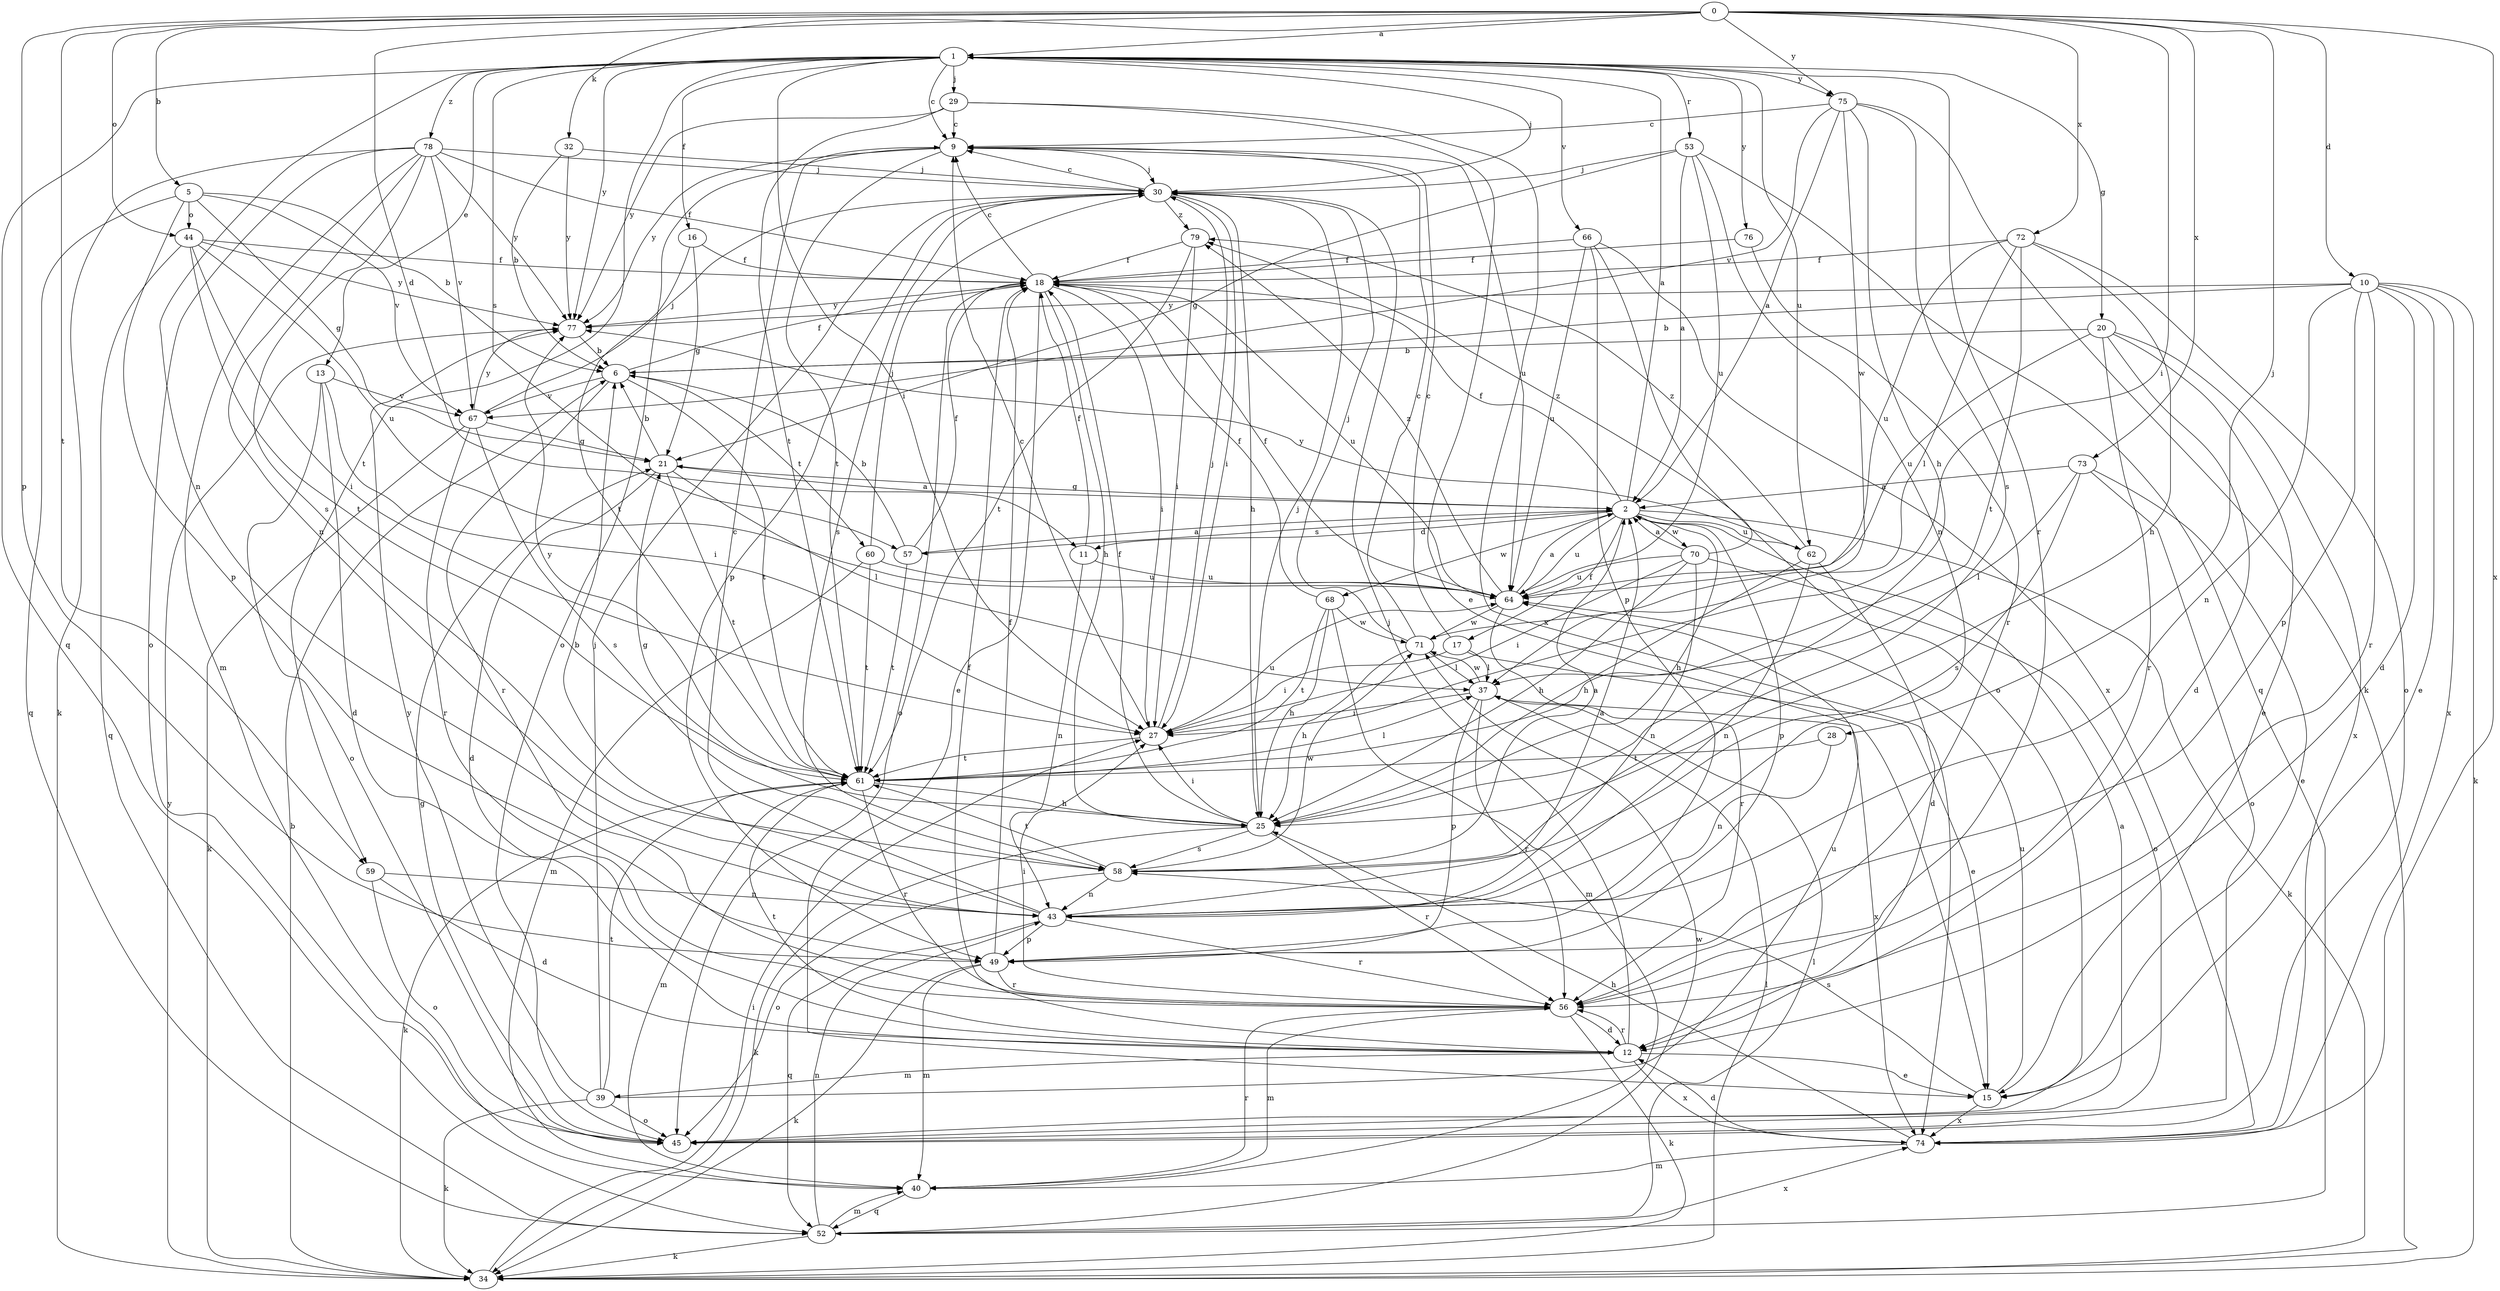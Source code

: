 strict digraph  {
0;
1;
2;
5;
6;
9;
10;
11;
12;
13;
15;
16;
17;
18;
20;
21;
25;
27;
28;
29;
30;
32;
34;
37;
39;
40;
43;
44;
45;
49;
52;
53;
56;
57;
58;
59;
60;
61;
62;
64;
66;
67;
68;
70;
71;
72;
73;
74;
75;
76;
77;
78;
79;
0 -> 1  [label=a];
0 -> 5  [label=b];
0 -> 10  [label=d];
0 -> 11  [label=d];
0 -> 27  [label=i];
0 -> 28  [label=j];
0 -> 32  [label=k];
0 -> 44  [label=o];
0 -> 49  [label=p];
0 -> 59  [label=t];
0 -> 72  [label=x];
0 -> 73  [label=x];
0 -> 74  [label=x];
0 -> 75  [label=y];
1 -> 9  [label=c];
1 -> 13  [label=e];
1 -> 16  [label=f];
1 -> 20  [label=g];
1 -> 27  [label=i];
1 -> 29  [label=j];
1 -> 30  [label=j];
1 -> 43  [label=n];
1 -> 52  [label=q];
1 -> 53  [label=r];
1 -> 56  [label=r];
1 -> 57  [label=s];
1 -> 59  [label=t];
1 -> 62  [label=u];
1 -> 66  [label=v];
1 -> 75  [label=y];
1 -> 76  [label=y];
1 -> 77  [label=y];
1 -> 78  [label=z];
2 -> 1  [label=a];
2 -> 11  [label=d];
2 -> 17  [label=f];
2 -> 18  [label=f];
2 -> 21  [label=g];
2 -> 25  [label=h];
2 -> 34  [label=k];
2 -> 49  [label=p];
2 -> 57  [label=s];
2 -> 62  [label=u];
2 -> 64  [label=u];
2 -> 68  [label=w];
2 -> 70  [label=w];
5 -> 6  [label=b];
5 -> 21  [label=g];
5 -> 44  [label=o];
5 -> 49  [label=p];
5 -> 52  [label=q];
5 -> 67  [label=v];
6 -> 18  [label=f];
6 -> 56  [label=r];
6 -> 60  [label=t];
6 -> 61  [label=t];
6 -> 67  [label=v];
9 -> 30  [label=j];
9 -> 45  [label=o];
9 -> 61  [label=t];
9 -> 64  [label=u];
9 -> 77  [label=y];
10 -> 6  [label=b];
10 -> 12  [label=d];
10 -> 15  [label=e];
10 -> 34  [label=k];
10 -> 43  [label=n];
10 -> 49  [label=p];
10 -> 56  [label=r];
10 -> 74  [label=x];
10 -> 77  [label=y];
11 -> 18  [label=f];
11 -> 43  [label=n];
11 -> 64  [label=u];
12 -> 15  [label=e];
12 -> 18  [label=f];
12 -> 30  [label=j];
12 -> 39  [label=m];
12 -> 56  [label=r];
12 -> 61  [label=t];
12 -> 74  [label=x];
13 -> 12  [label=d];
13 -> 27  [label=i];
13 -> 45  [label=o];
13 -> 67  [label=v];
15 -> 58  [label=s];
15 -> 64  [label=u];
15 -> 74  [label=x];
16 -> 18  [label=f];
16 -> 21  [label=g];
16 -> 61  [label=t];
17 -> 9  [label=c];
17 -> 15  [label=e];
17 -> 27  [label=i];
17 -> 37  [label=l];
18 -> 9  [label=c];
18 -> 15  [label=e];
18 -> 25  [label=h];
18 -> 27  [label=i];
18 -> 45  [label=o];
18 -> 64  [label=u];
18 -> 77  [label=y];
20 -> 6  [label=b];
20 -> 12  [label=d];
20 -> 15  [label=e];
20 -> 56  [label=r];
20 -> 64  [label=u];
20 -> 74  [label=x];
21 -> 2  [label=a];
21 -> 6  [label=b];
21 -> 12  [label=d];
21 -> 37  [label=l];
21 -> 61  [label=t];
25 -> 18  [label=f];
25 -> 21  [label=g];
25 -> 27  [label=i];
25 -> 30  [label=j];
25 -> 34  [label=k];
25 -> 56  [label=r];
25 -> 58  [label=s];
27 -> 9  [label=c];
27 -> 30  [label=j];
27 -> 61  [label=t];
27 -> 64  [label=u];
28 -> 43  [label=n];
28 -> 61  [label=t];
29 -> 9  [label=c];
29 -> 15  [label=e];
29 -> 61  [label=t];
29 -> 74  [label=x];
29 -> 77  [label=y];
30 -> 9  [label=c];
30 -> 25  [label=h];
30 -> 27  [label=i];
30 -> 49  [label=p];
30 -> 58  [label=s];
30 -> 79  [label=z];
32 -> 6  [label=b];
32 -> 30  [label=j];
32 -> 77  [label=y];
34 -> 6  [label=b];
34 -> 27  [label=i];
34 -> 37  [label=l];
34 -> 77  [label=y];
37 -> 27  [label=i];
37 -> 49  [label=p];
37 -> 56  [label=r];
37 -> 71  [label=w];
37 -> 74  [label=x];
39 -> 30  [label=j];
39 -> 34  [label=k];
39 -> 45  [label=o];
39 -> 61  [label=t];
39 -> 64  [label=u];
39 -> 77  [label=y];
40 -> 52  [label=q];
40 -> 56  [label=r];
43 -> 2  [label=a];
43 -> 6  [label=b];
43 -> 9  [label=c];
43 -> 49  [label=p];
43 -> 52  [label=q];
43 -> 56  [label=r];
44 -> 18  [label=f];
44 -> 27  [label=i];
44 -> 52  [label=q];
44 -> 61  [label=t];
44 -> 64  [label=u];
44 -> 77  [label=y];
45 -> 2  [label=a];
45 -> 21  [label=g];
49 -> 18  [label=f];
49 -> 34  [label=k];
49 -> 40  [label=m];
49 -> 56  [label=r];
52 -> 34  [label=k];
52 -> 37  [label=l];
52 -> 40  [label=m];
52 -> 43  [label=n];
52 -> 71  [label=w];
52 -> 74  [label=x];
53 -> 2  [label=a];
53 -> 21  [label=g];
53 -> 30  [label=j];
53 -> 43  [label=n];
53 -> 52  [label=q];
53 -> 64  [label=u];
56 -> 12  [label=d];
56 -> 27  [label=i];
56 -> 34  [label=k];
56 -> 40  [label=m];
57 -> 2  [label=a];
57 -> 6  [label=b];
57 -> 18  [label=f];
57 -> 61  [label=t];
58 -> 2  [label=a];
58 -> 43  [label=n];
58 -> 45  [label=o];
58 -> 61  [label=t];
58 -> 71  [label=w];
59 -> 12  [label=d];
59 -> 43  [label=n];
59 -> 45  [label=o];
60 -> 30  [label=j];
60 -> 40  [label=m];
60 -> 61  [label=t];
60 -> 64  [label=u];
61 -> 25  [label=h];
61 -> 34  [label=k];
61 -> 37  [label=l];
61 -> 40  [label=m];
61 -> 56  [label=r];
61 -> 77  [label=y];
62 -> 12  [label=d];
62 -> 25  [label=h];
62 -> 43  [label=n];
62 -> 77  [label=y];
62 -> 79  [label=z];
64 -> 2  [label=a];
64 -> 18  [label=f];
64 -> 56  [label=r];
64 -> 71  [label=w];
64 -> 79  [label=z];
66 -> 18  [label=f];
66 -> 45  [label=o];
66 -> 49  [label=p];
66 -> 64  [label=u];
66 -> 74  [label=x];
67 -> 21  [label=g];
67 -> 30  [label=j];
67 -> 34  [label=k];
67 -> 56  [label=r];
67 -> 58  [label=s];
67 -> 77  [label=y];
68 -> 18  [label=f];
68 -> 25  [label=h];
68 -> 40  [label=m];
68 -> 61  [label=t];
68 -> 71  [label=w];
70 -> 2  [label=a];
70 -> 25  [label=h];
70 -> 27  [label=i];
70 -> 43  [label=n];
70 -> 45  [label=o];
70 -> 64  [label=u];
70 -> 79  [label=z];
71 -> 9  [label=c];
71 -> 25  [label=h];
71 -> 30  [label=j];
71 -> 37  [label=l];
72 -> 18  [label=f];
72 -> 25  [label=h];
72 -> 37  [label=l];
72 -> 45  [label=o];
72 -> 61  [label=t];
72 -> 64  [label=u];
73 -> 2  [label=a];
73 -> 15  [label=e];
73 -> 37  [label=l];
73 -> 45  [label=o];
73 -> 58  [label=s];
74 -> 12  [label=d];
74 -> 25  [label=h];
74 -> 40  [label=m];
75 -> 2  [label=a];
75 -> 9  [label=c];
75 -> 25  [label=h];
75 -> 34  [label=k];
75 -> 58  [label=s];
75 -> 67  [label=v];
75 -> 71  [label=w];
76 -> 18  [label=f];
76 -> 56  [label=r];
77 -> 6  [label=b];
78 -> 18  [label=f];
78 -> 30  [label=j];
78 -> 34  [label=k];
78 -> 40  [label=m];
78 -> 43  [label=n];
78 -> 45  [label=o];
78 -> 58  [label=s];
78 -> 67  [label=v];
78 -> 77  [label=y];
79 -> 18  [label=f];
79 -> 27  [label=i];
79 -> 61  [label=t];
}
